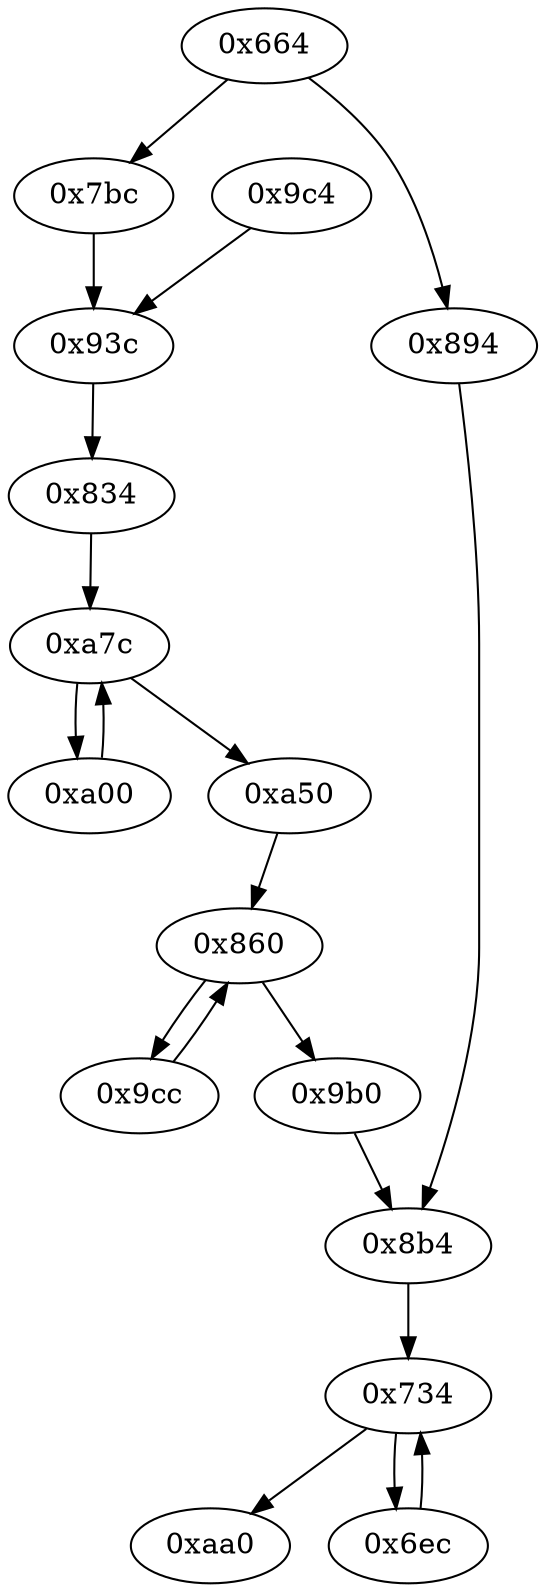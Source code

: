 strict digraph "" {
	"0x7bc"	 [opcode="[u'ldr', u'ldr', u'sub', u'mul', u'mvn', u'ldr', u'orr', u'mov', u'cmn', u'mov', u'ldr', u'cmp', u'mov', u'mov', u'mov', u'cmn', \
u'mov', u'mov', u'teq', u'mov', u'b']"];
	"0x93c"	 [opcode="[u'add', u'ldr', u'str', u'ldr', u'ldr', u'ldr', u'ldrb', u'str', u'ldr', u'ldr', u'sub', u'mul', u'mvn', u'ldr', u'ldr', u'orr', \
u'mov', u'cmn', u'mov', u'cmp', u'mov']"];
	"0x7bc" -> "0x93c";
	"0xa00"	 [opcode="[u'ldr', u'add', u'asr', u'add', u'bic', u'sub', u'ldr', u'ldr', u'str', u'ldr', u'add', u'add', u'sub', u'str', u'ldr', u'asr', \
u'add', u'asr', u'ldr', u'b']"];
	"0xa7c"	 [opcode="[u'ldr', u'str', u'str', u'ldr', u'ldr', u'ldr', u'cmp', u'mov', u'b']"];
	"0xa00" -> "0xa7c";
	"0x664"	 [opcode="[u'push', u'add', u'sub', u'str', u'ldr', u'cmp', u'mvn', u'ldr', u'ldr', u'str', u'ldr', u'ldr', u'mov', u'str', u'ldr', u'ldr', \
u'ldr', u'str', u'ldr', u'str', u'ldr', u'ldr', u'str', u'ldr', u'ldr', u'ldr', u'str', u'add', u'str', u'ldr', u'add', u'str', \
u'str', u'b']"];
	"0x664" -> "0x7bc";
	"0x894"	 [opcode="[u'mov', u'b']"];
	"0x664" -> "0x894";
	"0x9cc"	 [opcode="[u'ldr', u'add', u'ldr', u'ldr', u'bl', u'ldr', u'ldr', u'mvn', u'sub', u'sub', u'add', u'ldr', u'b']"];
	"0x860"	 [opcode="[u'str', u'ldr', u'ldr', u'ldr', u'cmp', u'mov', u'b']"];
	"0x9cc" -> "0x860";
	"0x834"	 [opcode="[u'mov', u'str', u'ldr', u'ldr', u'b']"];
	"0x834" -> "0xa7c";
	"0xaa0"	 [opcode="[u'ldr', u'ldr', u'ldr', u'ldr', u'ldr', u'sub', u'sub', u'pop']"];
	"0x860" -> "0x9cc";
	"0x9b0"	 [opcode="[u'ldr', u'mov']"];
	"0x860" -> "0x9b0";
	"0xa50"	 [opcode="[u'ldr', u'ldr', u'bl', u'ldr', u'ldr', u'mvn', u'add', u'sub', u'sub', u'ldr', u'b']"];
	"0xa50" -> "0x860";
	"0x9c4"	 [opcode="[u'mov', u'b']"];
	"0x9c4" -> "0x93c";
	"0xa7c" -> "0xa00";
	"0xa7c" -> "0xa50";
	"0x8b4"	 [opcode="[u'ldr', u'mov', u'str', u'ldr', u'ldr', u'ldr', u'sub', u'sub', u'add', u'mul', u'mov', u'eor', u'and', u'ldr', u'mov', u'ldr', \
u'cmp', u'mov', u'teq', u'mov', u'mov', u'cmp', u'mov', u'mov', u'cmp', u'mov', u'b']"];
	"0x9b0" -> "0x8b4";
	"0x734"	 [opcode="[u'ldr', u'ldr', u'ldr', u'sub', u'mul', u'mvn', u'ldr', u'ldr', u'orr', u'mov', u'cmn', u'mov', u'cmp', u'mov', u'b']"];
	"0x8b4" -> "0x734";
	"0x894" -> "0x8b4";
	"0x93c" -> "0x834";
	"0x734" -> "0xaa0";
	"0x6ec"	 [opcode="[u'ldr', u'cmp', u'mov']"];
	"0x734" -> "0x6ec";
	"0x6ec" -> "0x734";
}
